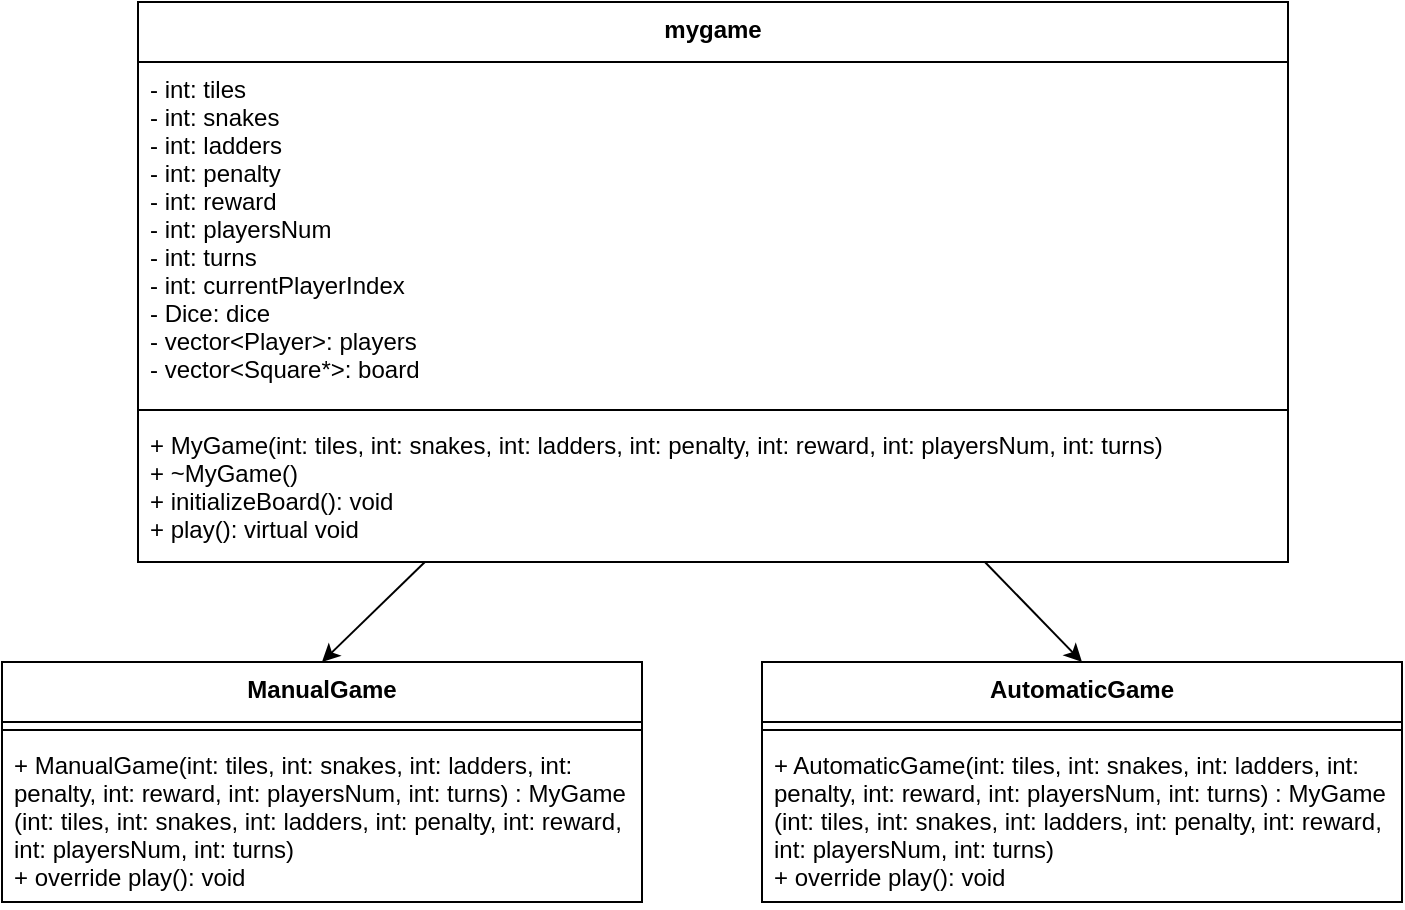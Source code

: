 <mxfile>
    <diagram id="emuQsiq0zGyP2BrojjAT" name="Page-1">
        <mxGraphModel dx="751" dy="682" grid="1" gridSize="10" guides="1" tooltips="1" connect="1" arrows="1" fold="1" page="1" pageScale="1" pageWidth="850" pageHeight="1100" math="0" shadow="0">
            <root>
                <mxCell id="0"/>
                <mxCell id="1" parent="0"/>
                <mxCell id="18" style="edgeStyle=none;html=1;entryX=0.5;entryY=0;entryDx=0;entryDy=0;" edge="1" parent="1" source="4" target="8">
                    <mxGeometry relative="1" as="geometry"/>
                </mxCell>
                <mxCell id="19" style="edgeStyle=none;html=1;entryX=0.5;entryY=0;entryDx=0;entryDy=0;" edge="1" parent="1" source="4" target="12">
                    <mxGeometry relative="1" as="geometry"/>
                </mxCell>
                <mxCell id="4" value="mygame" style="swimlane;fontStyle=1;align=center;verticalAlign=top;childLayout=stackLayout;horizontal=1;startSize=30;horizontalStack=0;resizeParent=1;resizeParentMax=0;resizeLast=0;collapsible=1;marginBottom=0;" vertex="1" parent="1">
                    <mxGeometry x="138" y="70" width="575" height="280" as="geometry"/>
                </mxCell>
                <mxCell id="5" value="- int: tiles&#10;- int: snakes&#10;- int: ladders&#10;- int: penalty&#10;- int: reward&#10;- int: playersNum&#10;- int: turns&#10;- int: currentPlayerIndex&#10;- Dice: dice&#10;- vector&lt;Player&gt;: players&#10;- vector&lt;Square*&gt;: board" style="text;strokeColor=none;fillColor=none;align=left;verticalAlign=top;spacingLeft=4;spacingRight=4;overflow=hidden;rotatable=0;points=[[0,0.5],[1,0.5]];portConstraint=eastwest;" vertex="1" parent="4">
                    <mxGeometry y="30" width="575" height="170" as="geometry"/>
                </mxCell>
                <mxCell id="6" value="" style="line;strokeWidth=1;fillColor=none;align=left;verticalAlign=middle;spacingTop=-1;spacingLeft=3;spacingRight=3;rotatable=0;labelPosition=right;points=[];portConstraint=eastwest;strokeColor=inherit;" vertex="1" parent="4">
                    <mxGeometry y="200" width="575" height="8" as="geometry"/>
                </mxCell>
                <mxCell id="7" value="+ MyGame(int: tiles, int: snakes, int: ladders, int: penalty, int: reward, int: playersNum, int: turns)&#10;+ ~MyGame()&#10;+ initializeBoard(): void&#10;+ play(): virtual void" style="text;strokeColor=none;fillColor=none;align=left;verticalAlign=top;spacingLeft=4;spacingRight=4;overflow=hidden;rotatable=0;points=[[0,0.5],[1,0.5]];portConstraint=eastwest;" vertex="1" parent="4">
                    <mxGeometry y="208" width="575" height="72" as="geometry"/>
                </mxCell>
                <mxCell id="8" value="ManualGame" style="swimlane;fontStyle=1;align=center;verticalAlign=top;childLayout=stackLayout;horizontal=1;startSize=30;horizontalStack=0;resizeParent=1;resizeParentMax=0;resizeLast=0;collapsible=1;marginBottom=0;" vertex="1" parent="1">
                    <mxGeometry x="70" y="400" width="320" height="120" as="geometry"/>
                </mxCell>
                <mxCell id="10" value="" style="line;strokeWidth=1;fillColor=none;align=left;verticalAlign=middle;spacingTop=-1;spacingLeft=3;spacingRight=3;rotatable=0;labelPosition=right;points=[];portConstraint=eastwest;strokeColor=inherit;" vertex="1" parent="8">
                    <mxGeometry y="30" width="320" height="8" as="geometry"/>
                </mxCell>
                <mxCell id="11" value="+ ManualGame(int: tiles, int: snakes, int: ladders, int:&#10;penalty, int: reward, int: playersNum, int: turns) : MyGame&#10;(int: tiles, int: snakes, int: ladders, int: penalty, int: reward,&#10;int: playersNum, int: turns)&#10;+ override play(): void" style="text;strokeColor=none;fillColor=none;align=left;verticalAlign=top;spacingLeft=4;spacingRight=4;overflow=hidden;rotatable=0;points=[[0,0.5],[1,0.5]];portConstraint=eastwest;" vertex="1" parent="8">
                    <mxGeometry y="38" width="320" height="82" as="geometry"/>
                </mxCell>
                <mxCell id="12" value="AutomaticGame" style="swimlane;fontStyle=1;align=center;verticalAlign=top;childLayout=stackLayout;horizontal=1;startSize=30;horizontalStack=0;resizeParent=1;resizeParentMax=0;resizeLast=0;collapsible=1;marginBottom=0;" vertex="1" parent="1">
                    <mxGeometry x="450" y="400" width="320" height="120" as="geometry"/>
                </mxCell>
                <mxCell id="13" value="" style="line;strokeWidth=1;fillColor=none;align=left;verticalAlign=middle;spacingTop=-1;spacingLeft=3;spacingRight=3;rotatable=0;labelPosition=right;points=[];portConstraint=eastwest;strokeColor=inherit;" vertex="1" parent="12">
                    <mxGeometry y="30" width="320" height="8" as="geometry"/>
                </mxCell>
                <mxCell id="14" value="+ AutomaticGame(int: tiles, int: snakes, int: ladders, int:&#10;penalty, int: reward, int: playersNum, int: turns) : MyGame&#10;(int: tiles, int: snakes, int: ladders, int: penalty, int: reward,&#10;int: playersNum, int: turns)&#10;+ override play(): void" style="text;strokeColor=none;fillColor=none;align=left;verticalAlign=top;spacingLeft=4;spacingRight=4;overflow=hidden;rotatable=0;points=[[0,0.5],[1,0.5]];portConstraint=eastwest;" vertex="1" parent="12">
                    <mxGeometry y="38" width="320" height="82" as="geometry"/>
                </mxCell>
            </root>
        </mxGraphModel>
    </diagram>
</mxfile>